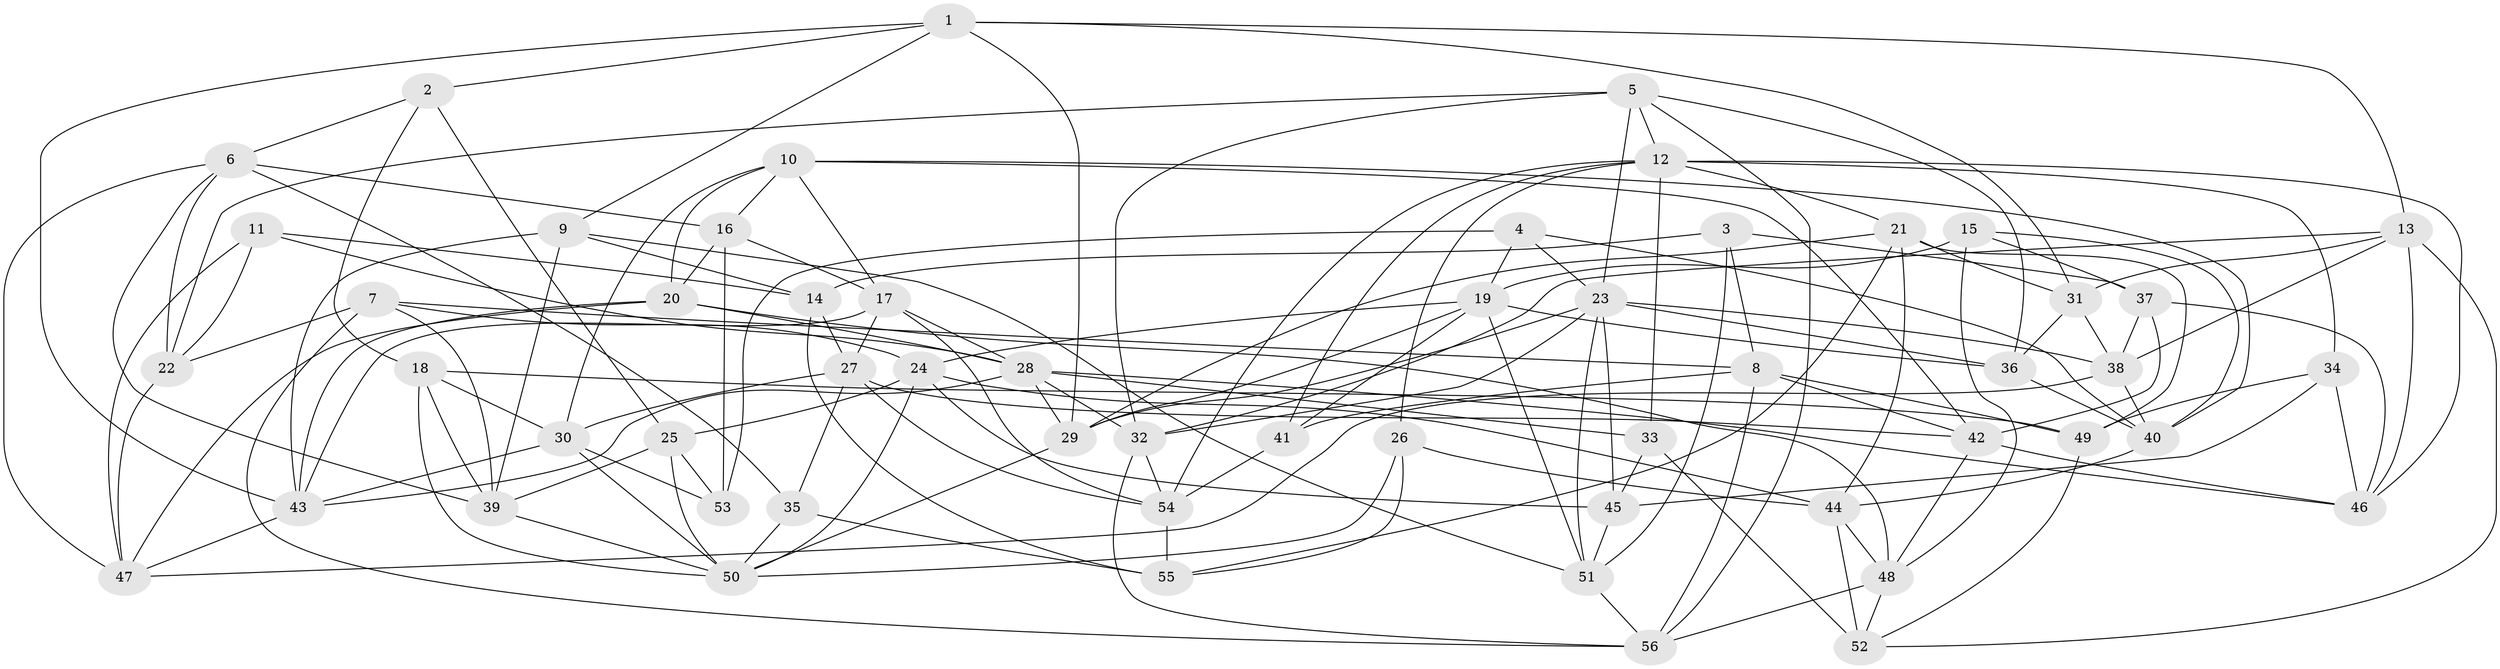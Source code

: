// original degree distribution, {4: 1.0}
// Generated by graph-tools (version 1.1) at 2025/03/03/09/25 03:03:07]
// undirected, 56 vertices, 155 edges
graph export_dot {
graph [start="1"]
  node [color=gray90,style=filled];
  1;
  2;
  3;
  4;
  5;
  6;
  7;
  8;
  9;
  10;
  11;
  12;
  13;
  14;
  15;
  16;
  17;
  18;
  19;
  20;
  21;
  22;
  23;
  24;
  25;
  26;
  27;
  28;
  29;
  30;
  31;
  32;
  33;
  34;
  35;
  36;
  37;
  38;
  39;
  40;
  41;
  42;
  43;
  44;
  45;
  46;
  47;
  48;
  49;
  50;
  51;
  52;
  53;
  54;
  55;
  56;
  1 -- 2 [weight=1.0];
  1 -- 9 [weight=1.0];
  1 -- 13 [weight=1.0];
  1 -- 29 [weight=1.0];
  1 -- 31 [weight=1.0];
  1 -- 43 [weight=1.0];
  2 -- 6 [weight=1.0];
  2 -- 18 [weight=1.0];
  2 -- 25 [weight=1.0];
  3 -- 8 [weight=1.0];
  3 -- 14 [weight=1.0];
  3 -- 37 [weight=1.0];
  3 -- 51 [weight=1.0];
  4 -- 19 [weight=1.0];
  4 -- 23 [weight=1.0];
  4 -- 40 [weight=1.0];
  4 -- 53 [weight=1.0];
  5 -- 12 [weight=1.0];
  5 -- 22 [weight=1.0];
  5 -- 23 [weight=1.0];
  5 -- 32 [weight=1.0];
  5 -- 36 [weight=1.0];
  5 -- 56 [weight=1.0];
  6 -- 16 [weight=1.0];
  6 -- 22 [weight=1.0];
  6 -- 35 [weight=1.0];
  6 -- 39 [weight=1.0];
  6 -- 47 [weight=1.0];
  7 -- 8 [weight=1.0];
  7 -- 22 [weight=2.0];
  7 -- 24 [weight=1.0];
  7 -- 39 [weight=1.0];
  7 -- 56 [weight=1.0];
  8 -- 41 [weight=1.0];
  8 -- 42 [weight=1.0];
  8 -- 49 [weight=1.0];
  8 -- 56 [weight=1.0];
  9 -- 14 [weight=1.0];
  9 -- 39 [weight=1.0];
  9 -- 43 [weight=2.0];
  9 -- 51 [weight=1.0];
  10 -- 16 [weight=1.0];
  10 -- 17 [weight=1.0];
  10 -- 20 [weight=1.0];
  10 -- 30 [weight=1.0];
  10 -- 40 [weight=1.0];
  10 -- 42 [weight=1.0];
  11 -- 14 [weight=1.0];
  11 -- 22 [weight=1.0];
  11 -- 28 [weight=1.0];
  11 -- 47 [weight=1.0];
  12 -- 21 [weight=1.0];
  12 -- 26 [weight=1.0];
  12 -- 33 [weight=1.0];
  12 -- 34 [weight=1.0];
  12 -- 41 [weight=1.0];
  12 -- 46 [weight=1.0];
  12 -- 54 [weight=1.0];
  13 -- 31 [weight=1.0];
  13 -- 32 [weight=1.0];
  13 -- 38 [weight=1.0];
  13 -- 46 [weight=1.0];
  13 -- 52 [weight=1.0];
  14 -- 27 [weight=1.0];
  14 -- 55 [weight=2.0];
  15 -- 19 [weight=2.0];
  15 -- 37 [weight=2.0];
  15 -- 40 [weight=1.0];
  15 -- 48 [weight=1.0];
  16 -- 17 [weight=1.0];
  16 -- 20 [weight=1.0];
  16 -- 53 [weight=2.0];
  17 -- 27 [weight=1.0];
  17 -- 28 [weight=1.0];
  17 -- 43 [weight=1.0];
  17 -- 54 [weight=1.0];
  18 -- 30 [weight=1.0];
  18 -- 39 [weight=1.0];
  18 -- 49 [weight=2.0];
  18 -- 50 [weight=1.0];
  19 -- 24 [weight=1.0];
  19 -- 29 [weight=1.0];
  19 -- 36 [weight=1.0];
  19 -- 41 [weight=1.0];
  19 -- 51 [weight=1.0];
  20 -- 28 [weight=1.0];
  20 -- 43 [weight=1.0];
  20 -- 47 [weight=1.0];
  20 -- 48 [weight=1.0];
  21 -- 29 [weight=1.0];
  21 -- 31 [weight=1.0];
  21 -- 44 [weight=1.0];
  21 -- 49 [weight=1.0];
  21 -- 55 [weight=1.0];
  22 -- 47 [weight=1.0];
  23 -- 29 [weight=1.0];
  23 -- 32 [weight=1.0];
  23 -- 36 [weight=1.0];
  23 -- 38 [weight=1.0];
  23 -- 45 [weight=1.0];
  23 -- 51 [weight=1.0];
  24 -- 25 [weight=1.0];
  24 -- 44 [weight=1.0];
  24 -- 45 [weight=1.0];
  24 -- 50 [weight=1.0];
  25 -- 39 [weight=1.0];
  25 -- 50 [weight=1.0];
  25 -- 53 [weight=2.0];
  26 -- 44 [weight=1.0];
  26 -- 50 [weight=1.0];
  26 -- 55 [weight=1.0];
  27 -- 30 [weight=1.0];
  27 -- 35 [weight=1.0];
  27 -- 42 [weight=1.0];
  27 -- 54 [weight=1.0];
  28 -- 29 [weight=1.0];
  28 -- 32 [weight=1.0];
  28 -- 33 [weight=1.0];
  28 -- 43 [weight=1.0];
  28 -- 46 [weight=1.0];
  29 -- 50 [weight=1.0];
  30 -- 43 [weight=1.0];
  30 -- 50 [weight=1.0];
  30 -- 53 [weight=1.0];
  31 -- 36 [weight=2.0];
  31 -- 38 [weight=1.0];
  32 -- 54 [weight=1.0];
  32 -- 56 [weight=1.0];
  33 -- 45 [weight=2.0];
  33 -- 52 [weight=2.0];
  34 -- 45 [weight=1.0];
  34 -- 46 [weight=1.0];
  34 -- 49 [weight=1.0];
  35 -- 50 [weight=1.0];
  35 -- 55 [weight=1.0];
  36 -- 40 [weight=1.0];
  37 -- 38 [weight=1.0];
  37 -- 42 [weight=1.0];
  37 -- 46 [weight=1.0];
  38 -- 40 [weight=1.0];
  38 -- 47 [weight=1.0];
  39 -- 50 [weight=1.0];
  40 -- 44 [weight=1.0];
  41 -- 54 [weight=1.0];
  42 -- 46 [weight=1.0];
  42 -- 48 [weight=1.0];
  43 -- 47 [weight=1.0];
  44 -- 48 [weight=1.0];
  44 -- 52 [weight=1.0];
  45 -- 51 [weight=1.0];
  48 -- 52 [weight=1.0];
  48 -- 56 [weight=1.0];
  49 -- 52 [weight=1.0];
  51 -- 56 [weight=1.0];
  54 -- 55 [weight=1.0];
}

